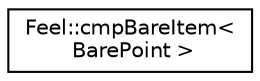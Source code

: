 digraph "Graphical Class Hierarchy"
{
 // LATEX_PDF_SIZE
  edge [fontname="Helvetica",fontsize="10",labelfontname="Helvetica",labelfontsize="10"];
  node [fontname="Helvetica",fontsize="10",shape=record];
  rankdir="LR";
  Node0 [label="Feel::cmpBareItem\<\l BarePoint \>",height=0.2,width=0.4,color="black", fillcolor="white", style="filled",URL="$structFeel_1_1cmpBareItem_3_01BarePoint_01_4.html",tooltip="< The actual comparison operator"];
}
